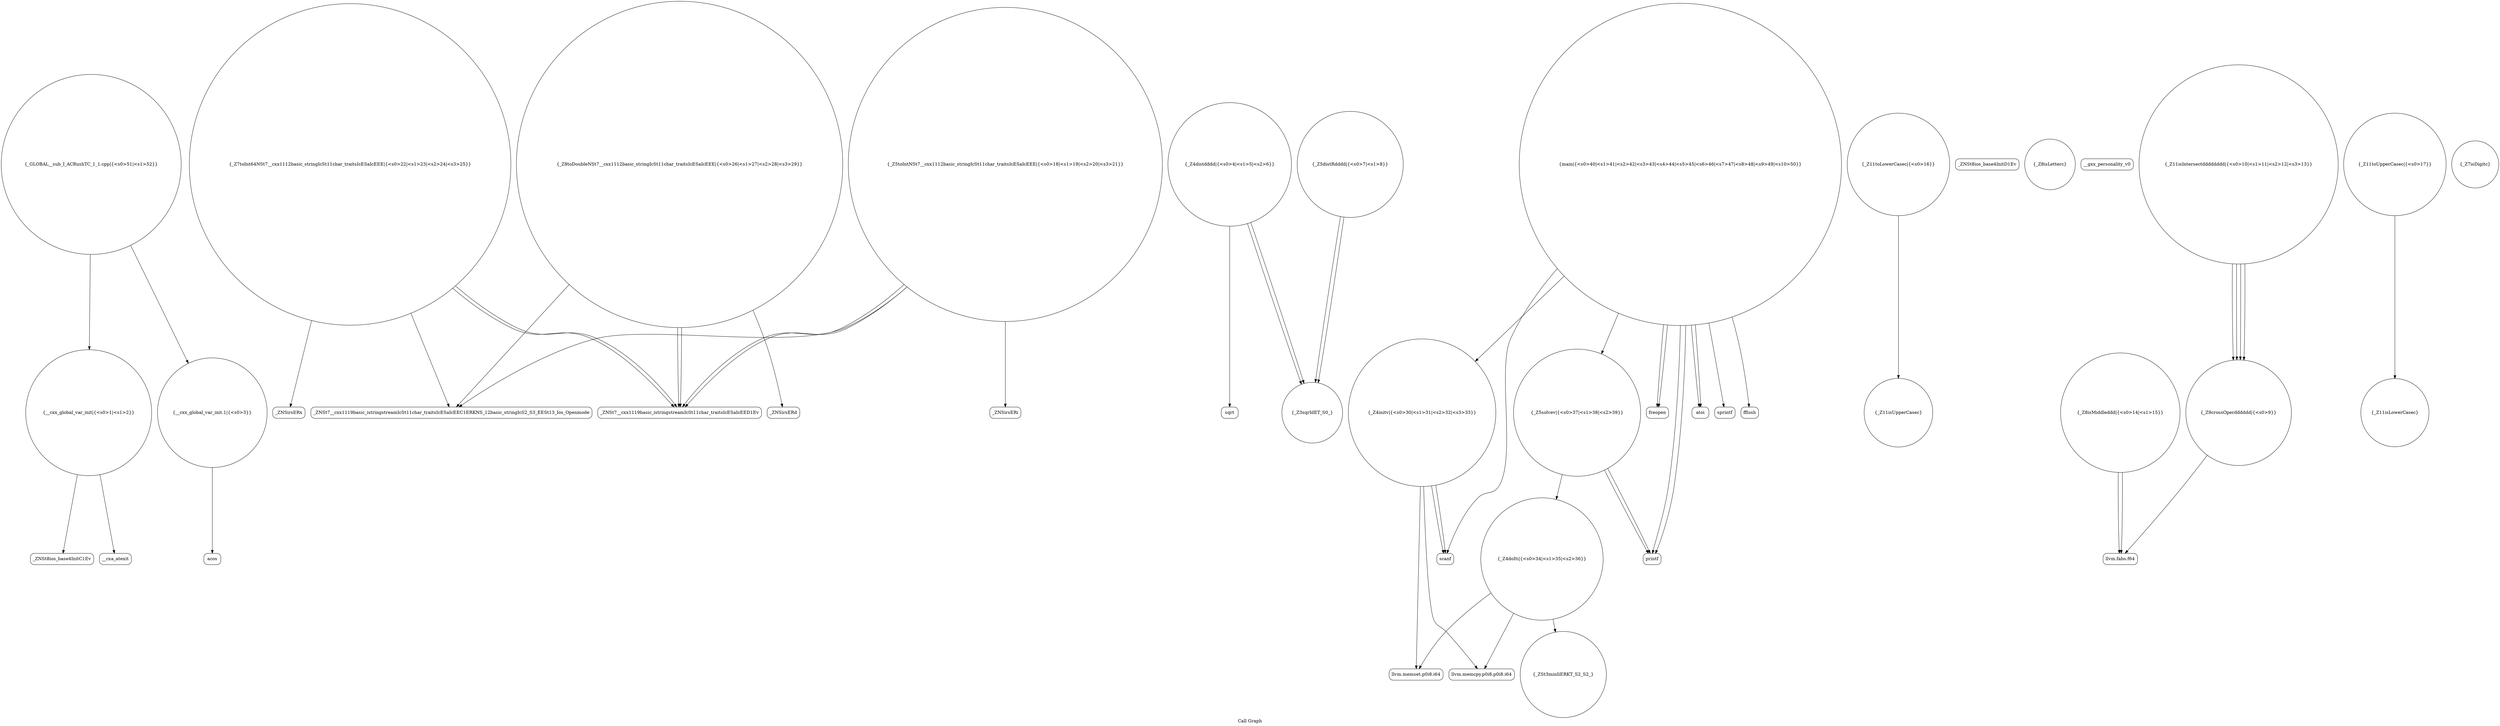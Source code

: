 digraph "Call Graph" {
	label="Call Graph";

	Node0x55737d8e2e10 [shape=record,shape=circle,label="{__cxx_global_var_init|{<s0>1|<s1>2}}"];
	Node0x55737d8e2e10:s0 -> Node0x55737d8e2e90[color=black];
	Node0x55737d8e2e10:s1 -> Node0x55737d9c5d00[color=black];
	Node0x55737d9c6880 [shape=record,shape=Mrecord,label="{_ZNSirsERx}"];
	Node0x55737d9c5f00 [shape=record,shape=Mrecord,label="{sqrt}"];
	Node0x55737d9c6c00 [shape=record,shape=circle,label="{_Z4doIti|{<s0>34|<s1>35|<s2>36}}"];
	Node0x55737d9c6c00:s0 -> Node0x55737d9c6b80[color=black];
	Node0x55737d9c6c00:s1 -> Node0x55737d9c6b00[color=black];
	Node0x55737d9c6c00:s2 -> Node0x55737d9c6c80[color=black];
	Node0x55737d9c6280 [shape=record,shape=circle,label="{_Z11isUpperCasec}"];
	Node0x55737d9c6f80 [shape=record,shape=Mrecord,label="{freopen}"];
	Node0x55737d9c6600 [shape=record,shape=Mrecord,label="{_ZNSt7__cxx1119basic_istringstreamIcSt11char_traitsIcESaIcEEC1ERKNS_12basic_stringIcS2_S3_EESt13_Ios_Openmode}"];
	Node0x55737d9c5c80 [shape=record,shape=Mrecord,label="{_ZNSt8ios_base4InitD1Ev}"];
	Node0x55737d9c6980 [shape=record,shape=Mrecord,label="{_ZNSirsERd}"];
	Node0x55737d9c6000 [shape=record,shape=circle,label="{_Z5distRdddd|{<s0>7|<s1>8}}"];
	Node0x55737d9c6000:s0 -> Node0x55737d9c5f80[color=black];
	Node0x55737d9c6000:s1 -> Node0x55737d9c5f80[color=black];
	Node0x55737d9c6d00 [shape=record,shape=circle,label="{_Z5solvev|{<s0>37|<s1>38|<s2>39}}"];
	Node0x55737d9c6d00:s0 -> Node0x55737d9c6d80[color=black];
	Node0x55737d9c6d00:s1 -> Node0x55737d9c6c00[color=black];
	Node0x55737d9c6d00:s2 -> Node0x55737d9c6d80[color=black];
	Node0x55737d9c6380 [shape=record,shape=circle,label="{_Z8isLetterc}"];
	Node0x55737d9c7080 [shape=record,shape=circle,label="{_GLOBAL__sub_I_ACRushTC_1_1.cpp|{<s0>51|<s1>52}}"];
	Node0x55737d9c7080:s0 -> Node0x55737d8e2e10[color=black];
	Node0x55737d9c7080:s1 -> Node0x55737d9c5d80[color=black];
	Node0x55737d9c6700 [shape=record,shape=Mrecord,label="{__gxx_personality_v0}"];
	Node0x55737d9c5d80 [shape=record,shape=circle,label="{__cxx_global_var_init.1|{<s0>3}}"];
	Node0x55737d9c5d80:s0 -> Node0x55737d9c5e00[color=black];
	Node0x55737d9c6a80 [shape=record,shape=Mrecord,label="{scanf}"];
	Node0x55737d9c6100 [shape=record,shape=Mrecord,label="{llvm.fabs.f64}"];
	Node0x55737d9c6e00 [shape=record,shape=circle,label="{main|{<s0>40|<s1>41|<s2>42|<s3>43|<s4>44|<s5>45|<s6>46|<s7>47|<s8>48|<s9>49|<s10>50}}"];
	Node0x55737d9c6e00:s0 -> Node0x55737d9c6e80[color=black];
	Node0x55737d9c6e00:s1 -> Node0x55737d9c6e80[color=black];
	Node0x55737d9c6e00:s2 -> Node0x55737d9c6d80[color=black];
	Node0x55737d9c6e00:s3 -> Node0x55737d9c6f00[color=black];
	Node0x55737d9c6e00:s4 -> Node0x55737d9c6f80[color=black];
	Node0x55737d9c6e00:s5 -> Node0x55737d9c6f80[color=black];
	Node0x55737d9c6e00:s6 -> Node0x55737d9c6a80[color=black];
	Node0x55737d9c6e00:s7 -> Node0x55737d9c6a00[color=black];
	Node0x55737d9c6e00:s8 -> Node0x55737d9c6d80[color=black];
	Node0x55737d9c6e00:s9 -> Node0x55737d9c6d00[color=black];
	Node0x55737d9c6e00:s10 -> Node0x55737d9c7000[color=black];
	Node0x55737d9c6480 [shape=record,shape=circle,label="{_Z11toLowerCasec|{<s0>16}}"];
	Node0x55737d9c6480:s0 -> Node0x55737d9c6280[color=black];
	Node0x55737d9c6800 [shape=record,shape=circle,label="{_Z7toInt64NSt7__cxx1112basic_stringIcSt11char_traitsIcESaIcEEE|{<s0>22|<s1>23|<s2>24|<s3>25}}"];
	Node0x55737d9c6800:s0 -> Node0x55737d9c6600[color=black];
	Node0x55737d9c6800:s1 -> Node0x55737d9c6880[color=black];
	Node0x55737d9c6800:s2 -> Node0x55737d9c6780[color=black];
	Node0x55737d9c6800:s3 -> Node0x55737d9c6780[color=black];
	Node0x55737d9c5e80 [shape=record,shape=circle,label="{_Z4distdddd|{<s0>4|<s1>5|<s2>6}}"];
	Node0x55737d9c5e80:s0 -> Node0x55737d9c5f80[color=black];
	Node0x55737d9c5e80:s1 -> Node0x55737d9c5f80[color=black];
	Node0x55737d9c5e80:s2 -> Node0x55737d9c5f00[color=black];
	Node0x55737d9c6b80 [shape=record,shape=Mrecord,label="{llvm.memcpy.p0i8.p0i8.i64}"];
	Node0x55737d9c6200 [shape=record,shape=circle,label="{_Z8isMiddleddd|{<s0>14|<s1>15}}"];
	Node0x55737d9c6200:s0 -> Node0x55737d9c6100[color=black];
	Node0x55737d9c6200:s1 -> Node0x55737d9c6100[color=black];
	Node0x55737d9c6f00 [shape=record,shape=Mrecord,label="{sprintf}"];
	Node0x55737d9c6580 [shape=record,shape=circle,label="{_Z5toIntNSt7__cxx1112basic_stringIcSt11char_traitsIcESaIcEEE|{<s0>18|<s1>19|<s2>20|<s3>21}}"];
	Node0x55737d9c6580:s0 -> Node0x55737d9c6600[color=black];
	Node0x55737d9c6580:s1 -> Node0x55737d9c6680[color=black];
	Node0x55737d9c6580:s2 -> Node0x55737d9c6780[color=black];
	Node0x55737d9c6580:s3 -> Node0x55737d9c6780[color=black];
	Node0x55737d8e2e90 [shape=record,shape=Mrecord,label="{_ZNSt8ios_base4InitC1Ev}"];
	Node0x55737d9c6900 [shape=record,shape=circle,label="{_Z8toDoubleNSt7__cxx1112basic_stringIcSt11char_traitsIcESaIcEEE|{<s0>26|<s1>27|<s2>28|<s3>29}}"];
	Node0x55737d9c6900:s0 -> Node0x55737d9c6600[color=black];
	Node0x55737d9c6900:s1 -> Node0x55737d9c6980[color=black];
	Node0x55737d9c6900:s2 -> Node0x55737d9c6780[color=black];
	Node0x55737d9c6900:s3 -> Node0x55737d9c6780[color=black];
	Node0x55737d9c5f80 [shape=record,shape=circle,label="{_Z3sqrIdET_S0_}"];
	Node0x55737d9c6c80 [shape=record,shape=circle,label="{_ZSt3minIiERKT_S2_S2_}"];
	Node0x55737d9c6300 [shape=record,shape=circle,label="{_Z11isLowerCasec}"];
	Node0x55737d9c7000 [shape=record,shape=Mrecord,label="{fflush}"];
	Node0x55737d9c6680 [shape=record,shape=Mrecord,label="{_ZNSirsERi}"];
	Node0x55737d9c5d00 [shape=record,shape=Mrecord,label="{__cxa_atexit}"];
	Node0x55737d9c6a00 [shape=record,shape=circle,label="{_Z4initv|{<s0>30|<s1>31|<s2>32|<s3>33}}"];
	Node0x55737d9c6a00:s0 -> Node0x55737d9c6a80[color=black];
	Node0x55737d9c6a00:s1 -> Node0x55737d9c6a80[color=black];
	Node0x55737d9c6a00:s2 -> Node0x55737d9c6b00[color=black];
	Node0x55737d9c6a00:s3 -> Node0x55737d9c6b80[color=black];
	Node0x55737d9c6080 [shape=record,shape=circle,label="{_Z9crossOperdddddd|{<s0>9}}"];
	Node0x55737d9c6080:s0 -> Node0x55737d9c6100[color=black];
	Node0x55737d9c6d80 [shape=record,shape=Mrecord,label="{printf}"];
	Node0x55737d9c6400 [shape=record,shape=circle,label="{_Z7isDigitc}"];
	Node0x55737d9c6780 [shape=record,shape=Mrecord,label="{_ZNSt7__cxx1119basic_istringstreamIcSt11char_traitsIcESaIcEED1Ev}"];
	Node0x55737d9c5e00 [shape=record,shape=Mrecord,label="{acos}"];
	Node0x55737d9c6b00 [shape=record,shape=Mrecord,label="{llvm.memset.p0i8.i64}"];
	Node0x55737d9c6180 [shape=record,shape=circle,label="{_Z11isIntersectdddddddd|{<s0>10|<s1>11|<s2>12|<s3>13}}"];
	Node0x55737d9c6180:s0 -> Node0x55737d9c6080[color=black];
	Node0x55737d9c6180:s1 -> Node0x55737d9c6080[color=black];
	Node0x55737d9c6180:s2 -> Node0x55737d9c6080[color=black];
	Node0x55737d9c6180:s3 -> Node0x55737d9c6080[color=black];
	Node0x55737d9c6e80 [shape=record,shape=Mrecord,label="{atoi}"];
	Node0x55737d9c6500 [shape=record,shape=circle,label="{_Z11toUpperCasec|{<s0>17}}"];
	Node0x55737d9c6500:s0 -> Node0x55737d9c6300[color=black];
}
